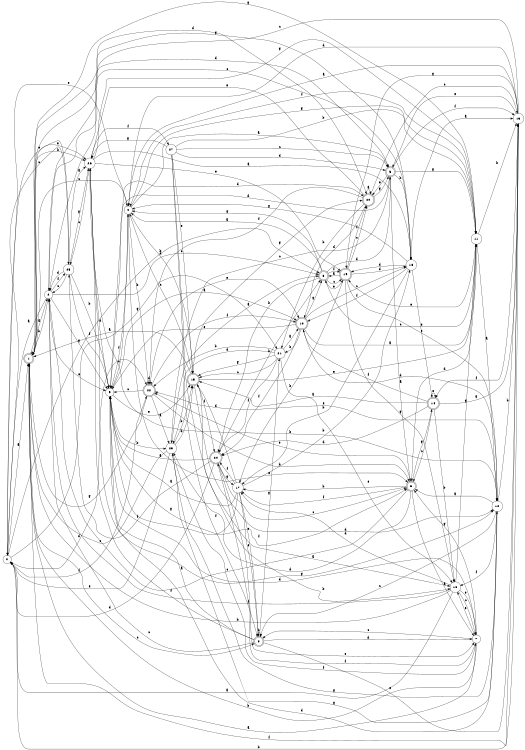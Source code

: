 digraph n23_4 {
__start0 [label="" shape="none"];

rankdir=LR;
size="8,5";

s0 [style="filled", color="black", fillcolor="white" shape="circle", label="0"];
s1 [style="rounded,filled", color="black", fillcolor="white" shape="doublecircle", label="1"];
s2 [style="filled", color="black", fillcolor="white" shape="circle", label="2"];
s3 [style="rounded,filled", color="black", fillcolor="white" shape="doublecircle", label="3"];
s4 [style="filled", color="black", fillcolor="white" shape="circle", label="4"];
s5 [style="rounded,filled", color="black", fillcolor="white" shape="doublecircle", label="5"];
s6 [style="rounded,filled", color="black", fillcolor="white" shape="doublecircle", label="6"];
s7 [style="filled", color="black", fillcolor="white" shape="circle", label="7"];
s8 [style="rounded,filled", color="black", fillcolor="white" shape="doublecircle", label="8"];
s9 [style="filled", color="black", fillcolor="white" shape="circle", label="9"];
s10 [style="rounded,filled", color="black", fillcolor="white" shape="doublecircle", label="10"];
s11 [style="filled", color="black", fillcolor="white" shape="circle", label="11"];
s12 [style="filled", color="black", fillcolor="white" shape="circle", label="12"];
s13 [style="filled", color="black", fillcolor="white" shape="circle", label="13"];
s14 [style="rounded,filled", color="black", fillcolor="white" shape="doublecircle", label="14"];
s15 [style="rounded,filled", color="black", fillcolor="white" shape="doublecircle", label="15"];
s16 [style="filled", color="black", fillcolor="white" shape="circle", label="16"];
s17 [style="filled", color="black", fillcolor="white" shape="circle", label="17"];
s18 [style="filled", color="black", fillcolor="white" shape="circle", label="18"];
s19 [style="rounded,filled", color="black", fillcolor="white" shape="doublecircle", label="19"];
s20 [style="rounded,filled", color="black", fillcolor="white" shape="doublecircle", label="20"];
s21 [style="filled", color="black", fillcolor="white" shape="circle", label="21"];
s22 [style="rounded,filled", color="black", fillcolor="white" shape="doublecircle", label="22"];
s23 [style="filled", color="black", fillcolor="white" shape="circle", label="23"];
s24 [style="rounded,filled", color="black", fillcolor="white" shape="doublecircle", label="24"];
s25 [style="filled", color="black", fillcolor="white" shape="circle", label="25"];
s26 [style="filled", color="black", fillcolor="white" shape="circle", label="26"];
s27 [style="filled", color="black", fillcolor="white" shape="circle", label="27"];
s0 -> s1 [label="a"];
s0 -> s3 [label="b"];
s0 -> s25 [label="c"];
s0 -> s22 [label="d"];
s0 -> s4 [label="e"];
s0 -> s22 [label="f"];
s0 -> s21 [label="g"];
s1 -> s2 [label="a"];
s1 -> s26 [label="b"];
s1 -> s8 [label="c"];
s1 -> s20 [label="d"];
s1 -> s26 [label="e"];
s1 -> s13 [label="f"];
s1 -> s18 [label="g"];
s2 -> s0 [label="a"];
s2 -> s1 [label="b"];
s2 -> s3 [label="c"];
s2 -> s5 [label="d"];
s2 -> s9 [label="e"];
s2 -> s25 [label="f"];
s2 -> s9 [label="g"];
s3 -> s4 [label="a"];
s3 -> s24 [label="b"];
s3 -> s19 [label="c"];
s3 -> s5 [label="d"];
s3 -> s19 [label="e"];
s3 -> s19 [label="f"];
s3 -> s4 [label="g"];
s4 -> s5 [label="a"];
s4 -> s22 [label="b"];
s4 -> s1 [label="c"];
s4 -> s15 [label="d"];
s4 -> s6 [label="e"];
s4 -> s9 [label="f"];
s4 -> s11 [label="g"];
s5 -> s6 [label="a"];
s5 -> s18 [label="b"];
s5 -> s23 [label="c"];
s5 -> s9 [label="d"];
s5 -> s20 [label="e"];
s5 -> s13 [label="f"];
s5 -> s11 [label="g"];
s6 -> s7 [label="a"];
s6 -> s17 [label="b"];
s6 -> s2 [label="c"];
s6 -> s23 [label="d"];
s6 -> s22 [label="e"];
s6 -> s17 [label="f"];
s6 -> s14 [label="g"];
s7 -> s1 [label="a"];
s7 -> s1 [label="b"];
s7 -> s8 [label="c"];
s7 -> s26 [label="d"];
s7 -> s16 [label="e"];
s7 -> s24 [label="f"];
s7 -> s6 [label="g"];
s8 -> s9 [label="a"];
s8 -> s8 [label="b"];
s8 -> s2 [label="c"];
s8 -> s7 [label="d"];
s8 -> s13 [label="e"];
s8 -> s26 [label="f"];
s8 -> s21 [label="g"];
s9 -> s10 [label="a"];
s9 -> s23 [label="b"];
s9 -> s4 [label="c"];
s9 -> s20 [label="d"];
s9 -> s15 [label="e"];
s9 -> s6 [label="f"];
s9 -> s12 [label="g"];
s10 -> s11 [label="a"];
s10 -> s21 [label="b"];
s10 -> s18 [label="c"];
s10 -> s12 [label="d"];
s10 -> s9 [label="e"];
s10 -> s24 [label="f"];
s10 -> s3 [label="g"];
s11 -> s12 [label="a"];
s11 -> s13 [label="b"];
s11 -> s3 [label="c"];
s11 -> s6 [label="d"];
s11 -> s19 [label="e"];
s11 -> s4 [label="f"];
s11 -> s1 [label="g"];
s12 -> s6 [label="a"];
s12 -> s13 [label="b"];
s12 -> s8 [label="c"];
s12 -> s9 [label="d"];
s12 -> s22 [label="e"];
s12 -> s16 [label="f"];
s12 -> s23 [label="g"];
s13 -> s4 [label="a"];
s13 -> s0 [label="b"];
s13 -> s2 [label="c"];
s13 -> s4 [label="d"];
s13 -> s5 [label="e"];
s13 -> s14 [label="f"];
s13 -> s19 [label="g"];
s14 -> s15 [label="a"];
s14 -> s16 [label="b"];
s14 -> s6 [label="c"];
s14 -> s24 [label="d"];
s14 -> s14 [label="e"];
s14 -> s10 [label="f"];
s14 -> s13 [label="g"];
s15 -> s1 [label="a"];
s15 -> s16 [label="b"];
s15 -> s4 [label="c"];
s15 -> s12 [label="d"];
s15 -> s11 [label="e"];
s15 -> s24 [label="f"];
s15 -> s20 [label="g"];
s16 -> s0 [label="a"];
s16 -> s1 [label="b"];
s16 -> s7 [label="c"];
s16 -> s17 [label="d"];
s16 -> s7 [label="e"];
s16 -> s2 [label="f"];
s16 -> s11 [label="g"];
s17 -> s9 [label="a"];
s17 -> s18 [label="b"];
s17 -> s8 [label="c"];
s17 -> s15 [label="d"];
s17 -> s8 [label="e"];
s17 -> s24 [label="f"];
s17 -> s9 [label="g"];
s18 -> s13 [label="a"];
s18 -> s17 [label="b"];
s18 -> s2 [label="c"];
s18 -> s19 [label="d"];
s18 -> s14 [label="e"];
s18 -> s10 [label="f"];
s18 -> s4 [label="g"];
s19 -> s3 [label="a"];
s19 -> s17 [label="b"];
s19 -> s20 [label="c"];
s19 -> s18 [label="d"];
s19 -> s12 [label="e"];
s19 -> s20 [label="f"];
s19 -> s16 [label="g"];
s20 -> s20 [label="a"];
s20 -> s21 [label="b"];
s20 -> s13 [label="c"];
s20 -> s10 [label="d"];
s20 -> s26 [label="e"];
s20 -> s22 [label="f"];
s20 -> s5 [label="g"];
s21 -> s10 [label="a"];
s21 -> s22 [label="b"];
s21 -> s15 [label="c"];
s21 -> s23 [label="d"];
s21 -> s16 [label="e"];
s21 -> s24 [label="f"];
s21 -> s15 [label="g"];
s22 -> s23 [label="a"];
s22 -> s6 [label="b"];
s22 -> s9 [label="c"];
s22 -> s22 [label="d"];
s22 -> s10 [label="e"];
s22 -> s10 [label="f"];
s22 -> s1 [label="g"];
s23 -> s3 [label="a"];
s23 -> s15 [label="b"];
s23 -> s1 [label="c"];
s23 -> s15 [label="d"];
s23 -> s0 [label="e"];
s23 -> s7 [label="f"];
s23 -> s12 [label="g"];
s24 -> s9 [label="a"];
s24 -> s3 [label="b"];
s24 -> s6 [label="c"];
s24 -> s0 [label="d"];
s24 -> s7 [label="e"];
s24 -> s25 [label="f"];
s24 -> s17 [label="g"];
s25 -> s26 [label="a"];
s25 -> s9 [label="b"];
s25 -> s2 [label="c"];
s25 -> s2 [label="d"];
s25 -> s0 [label="e"];
s25 -> s9 [label="f"];
s25 -> s26 [label="g"];
s26 -> s18 [label="a"];
s26 -> s12 [label="b"];
s26 -> s25 [label="c"];
s26 -> s9 [label="d"];
s26 -> s19 [label="e"];
s26 -> s27 [label="f"];
s26 -> s11 [label="g"];
s27 -> s16 [label="a"];
s27 -> s11 [label="b"];
s27 -> s5 [label="c"];
s27 -> s5 [label="d"];
s27 -> s15 [label="e"];
s27 -> s8 [label="f"];
s27 -> s26 [label="g"];

}